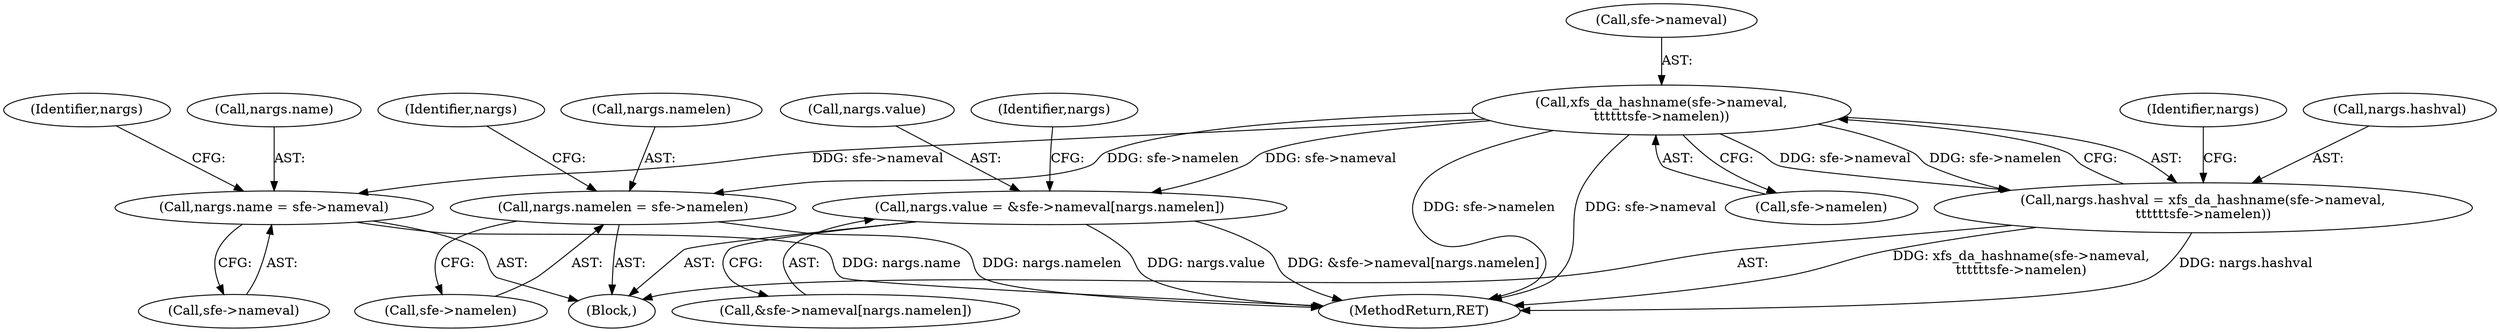 digraph "0_linux_bb3d48dcf86a97dc25fe9fc2c11938e19cb4399a@pointer" {
"1000366" [label="(Call,xfs_da_hashname(sfe->nameval,\n\t\t\t\t\t\tsfe->namelen))"];
"1000329" [label="(Call,nargs.name = sfe->nameval)"];
"1000336" [label="(Call,nargs.namelen = sfe->namelen)"];
"1000343" [label="(Call,nargs.value = &sfe->nameval[nargs.namelen])"];
"1000362" [label="(Call,nargs.hashval = xfs_da_hashname(sfe->nameval,\n\t\t\t\t\t\tsfe->namelen))"];
"1000343" [label="(Call,nargs.value = &sfe->nameval[nargs.namelen])"];
"1000329" [label="(Call,nargs.name = sfe->nameval)"];
"1000345" [label="(Identifier,nargs)"];
"1000328" [label="(Block,)"];
"1000333" [label="(Call,sfe->nameval)"];
"1000337" [label="(Call,nargs.namelen)"];
"1000347" [label="(Call,&sfe->nameval[nargs.namelen])"];
"1000375" [label="(Identifier,nargs)"];
"1000340" [label="(Call,sfe->namelen)"];
"1000363" [label="(Call,nargs.hashval)"];
"1000366" [label="(Call,xfs_da_hashname(sfe->nameval,\n\t\t\t\t\t\tsfe->namelen))"];
"1000370" [label="(Call,sfe->namelen)"];
"1000336" [label="(Call,nargs.namelen = sfe->namelen)"];
"1000422" [label="(MethodReturn,RET)"];
"1000357" [label="(Identifier,nargs)"];
"1000338" [label="(Identifier,nargs)"];
"1000344" [label="(Call,nargs.value)"];
"1000362" [label="(Call,nargs.hashval = xfs_da_hashname(sfe->nameval,\n\t\t\t\t\t\tsfe->namelen))"];
"1000367" [label="(Call,sfe->nameval)"];
"1000330" [label="(Call,nargs.name)"];
"1000366" -> "1000362"  [label="AST: "];
"1000366" -> "1000370"  [label="CFG: "];
"1000367" -> "1000366"  [label="AST: "];
"1000370" -> "1000366"  [label="AST: "];
"1000362" -> "1000366"  [label="CFG: "];
"1000366" -> "1000422"  [label="DDG: sfe->namelen"];
"1000366" -> "1000422"  [label="DDG: sfe->nameval"];
"1000366" -> "1000329"  [label="DDG: sfe->nameval"];
"1000366" -> "1000336"  [label="DDG: sfe->namelen"];
"1000366" -> "1000343"  [label="DDG: sfe->nameval"];
"1000366" -> "1000362"  [label="DDG: sfe->nameval"];
"1000366" -> "1000362"  [label="DDG: sfe->namelen"];
"1000329" -> "1000328"  [label="AST: "];
"1000329" -> "1000333"  [label="CFG: "];
"1000330" -> "1000329"  [label="AST: "];
"1000333" -> "1000329"  [label="AST: "];
"1000338" -> "1000329"  [label="CFG: "];
"1000329" -> "1000422"  [label="DDG: nargs.name"];
"1000336" -> "1000328"  [label="AST: "];
"1000336" -> "1000340"  [label="CFG: "];
"1000337" -> "1000336"  [label="AST: "];
"1000340" -> "1000336"  [label="AST: "];
"1000345" -> "1000336"  [label="CFG: "];
"1000336" -> "1000422"  [label="DDG: nargs.namelen"];
"1000343" -> "1000328"  [label="AST: "];
"1000343" -> "1000347"  [label="CFG: "];
"1000344" -> "1000343"  [label="AST: "];
"1000347" -> "1000343"  [label="AST: "];
"1000357" -> "1000343"  [label="CFG: "];
"1000343" -> "1000422"  [label="DDG: nargs.value"];
"1000343" -> "1000422"  [label="DDG: &sfe->nameval[nargs.namelen]"];
"1000362" -> "1000328"  [label="AST: "];
"1000363" -> "1000362"  [label="AST: "];
"1000375" -> "1000362"  [label="CFG: "];
"1000362" -> "1000422"  [label="DDG: xfs_da_hashname(sfe->nameval,\n\t\t\t\t\t\tsfe->namelen)"];
"1000362" -> "1000422"  [label="DDG: nargs.hashval"];
}
